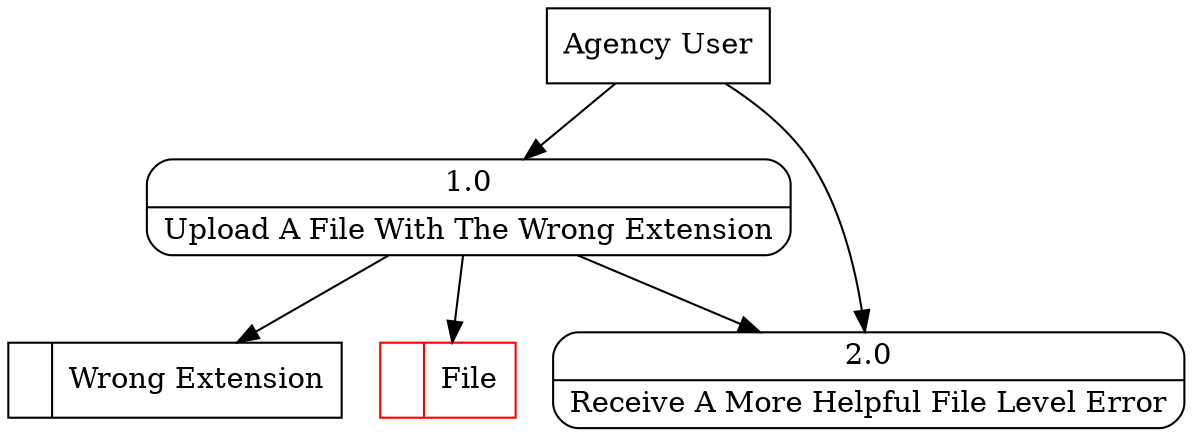 digraph dfd2{ 
node[shape=record]
200 [label="<f0>  |<f1> Wrong Extension " ];
201 [label="<f0>  |<f1> File " color=red];
202 [label="Agency User" shape=box];
203 [label="{<f0> 1.0|<f1> Upload A File With The Wrong Extension }" shape=Mrecord];
204 [label="{<f0> 2.0|<f1> Receive A More Helpful File Level Error }" shape=Mrecord];
202 -> 203
202 -> 204
203 -> 204
203 -> 201
203 -> 200
}